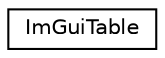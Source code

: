digraph "Graphical Class Hierarchy"
{
 // LATEX_PDF_SIZE
  edge [fontname="Helvetica",fontsize="10",labelfontname="Helvetica",labelfontsize="10"];
  node [fontname="Helvetica",fontsize="10",shape=record];
  rankdir="LR";
  Node0 [label="ImGuiTable",height=0.2,width=0.4,color="black", fillcolor="white", style="filled",URL="$struct_im_gui_table.html",tooltip=" "];
}
